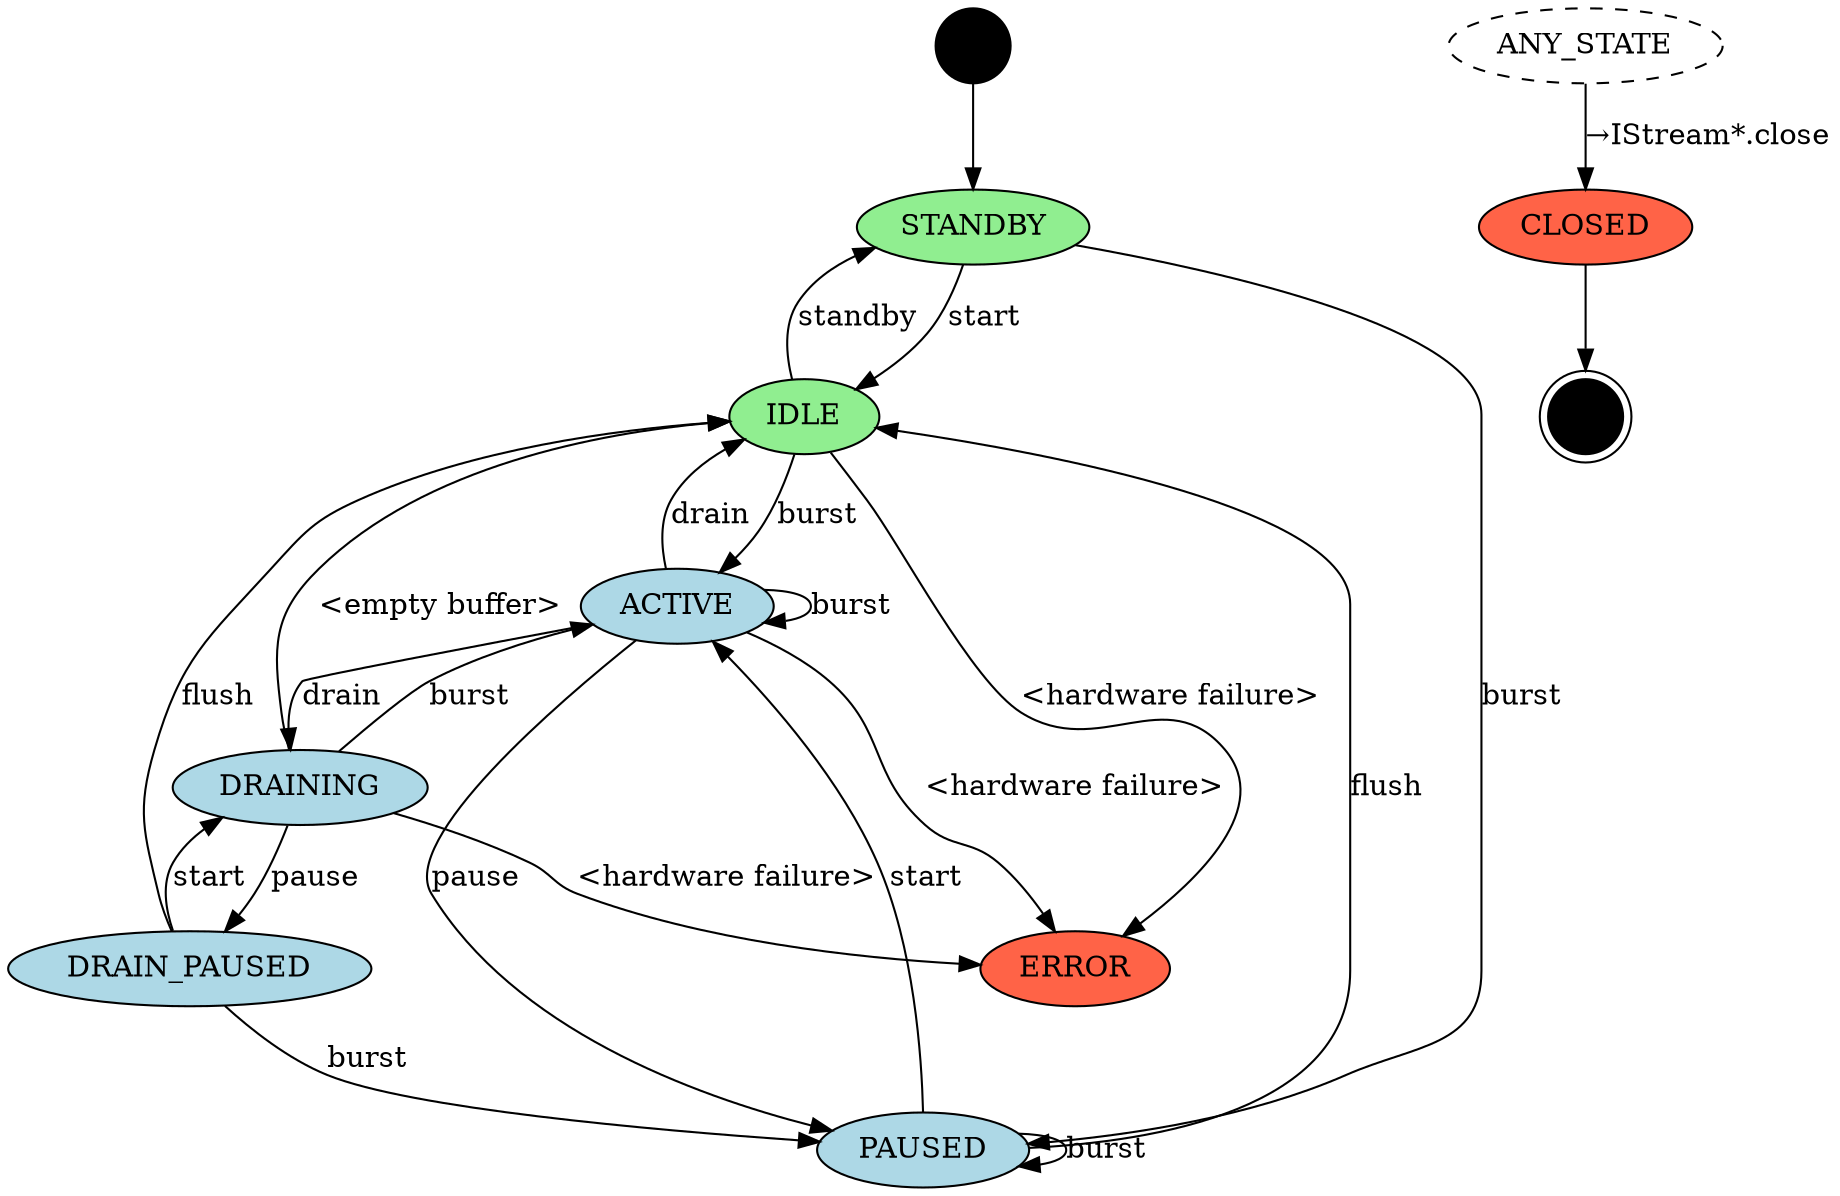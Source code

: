 // Copyright (C) 2022 The Android Open Source Project
//
// Licensed under the Apache License, Version 2.0 (the "License");
// you may not use this file except in compliance with the License.
// You may obtain a copy of the License at
//
//      http://www.apache.org/licenses/LICENSE-2.0
//
// Unless required by applicable law or agreed to in writing, software
// distributed under the License is distributed on an "AS IS" BASIS,
// WITHOUT WARRANTIES OR CONDITIONS OF ANY KIND, either express or implied.
// See the License for the specific language governing permissions and
// limitations under the License.

// To render: dot -Tpng stream-out-sm.gv -o stream-out-sm.png
digraph stream_out_state_machine {
    node [shape=point style=filled fillcolor=black width=0.5] I;
    node [shape=doublecircle width=0.5] F;
    node [shape=oval width=1];
    node [fillcolor=lightgreen] STANDBY;  // buffer is empty
    node [fillcolor=lightgreen] IDLE;     // buffer is empty
    node [fillcolor=tomato] CLOSED;
    node [fillcolor=tomato] ERROR;
    node [style=dashed] ANY_STATE;
    node [fillcolor=lightblue style=filled];
    I -> STANDBY;
    STANDBY -> IDLE [label="start"];           // consumer -> active
    STANDBY -> PAUSED [label="burst"];         // producer -> active
    IDLE -> STANDBY [label="standby"];         // consumer -> passive
    IDLE -> ACTIVE [label="burst"];            // producer -> active
    ACTIVE -> ACTIVE [label="burst"];
    ACTIVE -> PAUSED [label="pause"];          // consumer -> passive (not consuming)
    ACTIVE -> DRAINING [label="drain"];        // producer -> passive
    ACTIVE -> IDLE [label="drain"];            // synchronous drain
    PAUSED -> PAUSED [label="burst"];
    PAUSED -> ACTIVE [label="start"];          // consumer -> active
    PAUSED -> IDLE [label="flush"];            // producer -> passive, buffer is cleared
    DRAINING -> IDLE [label="<empty buffer>"];
    DRAINING -> ACTIVE [label="burst"];        // producer -> active
    DRAINING -> DRAIN_PAUSED [label="pause"];  // consumer -> passive (not consuming)
    DRAIN_PAUSED -> DRAINING [label="start"];  // consumer -> active
    DRAIN_PAUSED -> PAUSED [label="burst"];    // producer -> active
    DRAIN_PAUSED -> IDLE [label="flush"];      // buffer is cleared
    IDLE -> ERROR [label="<hardware failure>"];
    ACTIVE -> ERROR [label="<hardware failure>"];
    DRAINING -> ERROR [label="<hardware failure>"];
    ANY_STATE -> CLOSED [label="→IStream*.close"];
    CLOSED -> F;
}
